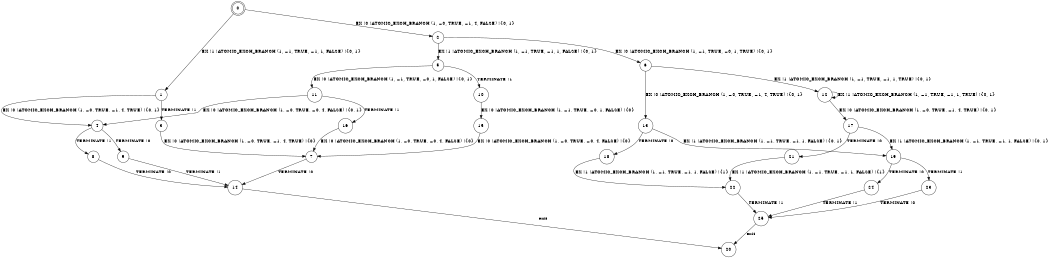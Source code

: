 digraph BCG {
size = "7, 10.5";
center = TRUE;
node [shape = circle];
0 [peripheries = 2];
0 -> 1 [label = "EX !1 !ATOMIC_EXCH_BRANCH (1, +1, TRUE, +1, 1, FALSE) !{0, 1}"];
0 -> 2 [label = "EX !0 !ATOMIC_EXCH_BRANCH (1, +0, TRUE, +1, 4, FALSE) !{0, 1}"];
1 -> 3 [label = "TERMINATE !1"];
1 -> 4 [label = "EX !0 !ATOMIC_EXCH_BRANCH (1, +0, TRUE, +1, 4, TRUE) !{0, 1}"];
2 -> 5 [label = "EX !1 !ATOMIC_EXCH_BRANCH (1, +1, TRUE, +1, 1, FALSE) !{0, 1}"];
2 -> 6 [label = "EX !0 !ATOMIC_EXCH_BRANCH (1, +1, TRUE, +0, 1, TRUE) !{0, 1}"];
3 -> 7 [label = "EX !0 !ATOMIC_EXCH_BRANCH (1, +0, TRUE, +1, 4, TRUE) !{0}"];
4 -> 8 [label = "TERMINATE !1"];
4 -> 9 [label = "TERMINATE !0"];
5 -> 10 [label = "TERMINATE !1"];
5 -> 11 [label = "EX !0 !ATOMIC_EXCH_BRANCH (1, +1, TRUE, +0, 1, FALSE) !{0, 1}"];
6 -> 12 [label = "EX !1 !ATOMIC_EXCH_BRANCH (1, +1, TRUE, +1, 1, TRUE) !{0, 1}"];
6 -> 13 [label = "EX !0 !ATOMIC_EXCH_BRANCH (1, +0, TRUE, +1, 4, TRUE) !{0, 1}"];
7 -> 14 [label = "TERMINATE !0"];
8 -> 14 [label = "TERMINATE !0"];
9 -> 14 [label = "TERMINATE !1"];
10 -> 15 [label = "EX !0 !ATOMIC_EXCH_BRANCH (1, +1, TRUE, +0, 1, FALSE) !{0}"];
11 -> 16 [label = "TERMINATE !1"];
11 -> 4 [label = "EX !0 !ATOMIC_EXCH_BRANCH (1, +0, TRUE, +0, 4, FALSE) !{0, 1}"];
12 -> 12 [label = "EX !1 !ATOMIC_EXCH_BRANCH (1, +1, TRUE, +1, 1, TRUE) !{0, 1}"];
12 -> 17 [label = "EX !0 !ATOMIC_EXCH_BRANCH (1, +0, TRUE, +1, 4, TRUE) !{0, 1}"];
13 -> 18 [label = "TERMINATE !0"];
13 -> 19 [label = "EX !1 !ATOMIC_EXCH_BRANCH (1, +1, TRUE, +1, 1, FALSE) !{0, 1}"];
14 -> 20 [label = "exit"];
15 -> 7 [label = "EX !0 !ATOMIC_EXCH_BRANCH (1, +0, TRUE, +0, 4, FALSE) !{0}"];
16 -> 7 [label = "EX !0 !ATOMIC_EXCH_BRANCH (1, +0, TRUE, +0, 4, FALSE) !{0}"];
17 -> 21 [label = "TERMINATE !0"];
17 -> 19 [label = "EX !1 !ATOMIC_EXCH_BRANCH (1, +1, TRUE, +1, 1, FALSE) !{0, 1}"];
18 -> 22 [label = "EX !1 !ATOMIC_EXCH_BRANCH (1, +1, TRUE, +1, 1, FALSE) !{1}"];
19 -> 23 [label = "TERMINATE !1"];
19 -> 24 [label = "TERMINATE !0"];
21 -> 22 [label = "EX !1 !ATOMIC_EXCH_BRANCH (1, +1, TRUE, +1, 1, FALSE) !{1}"];
22 -> 25 [label = "TERMINATE !1"];
23 -> 25 [label = "TERMINATE !0"];
24 -> 25 [label = "TERMINATE !1"];
25 -> 20 [label = "exit"];
}

